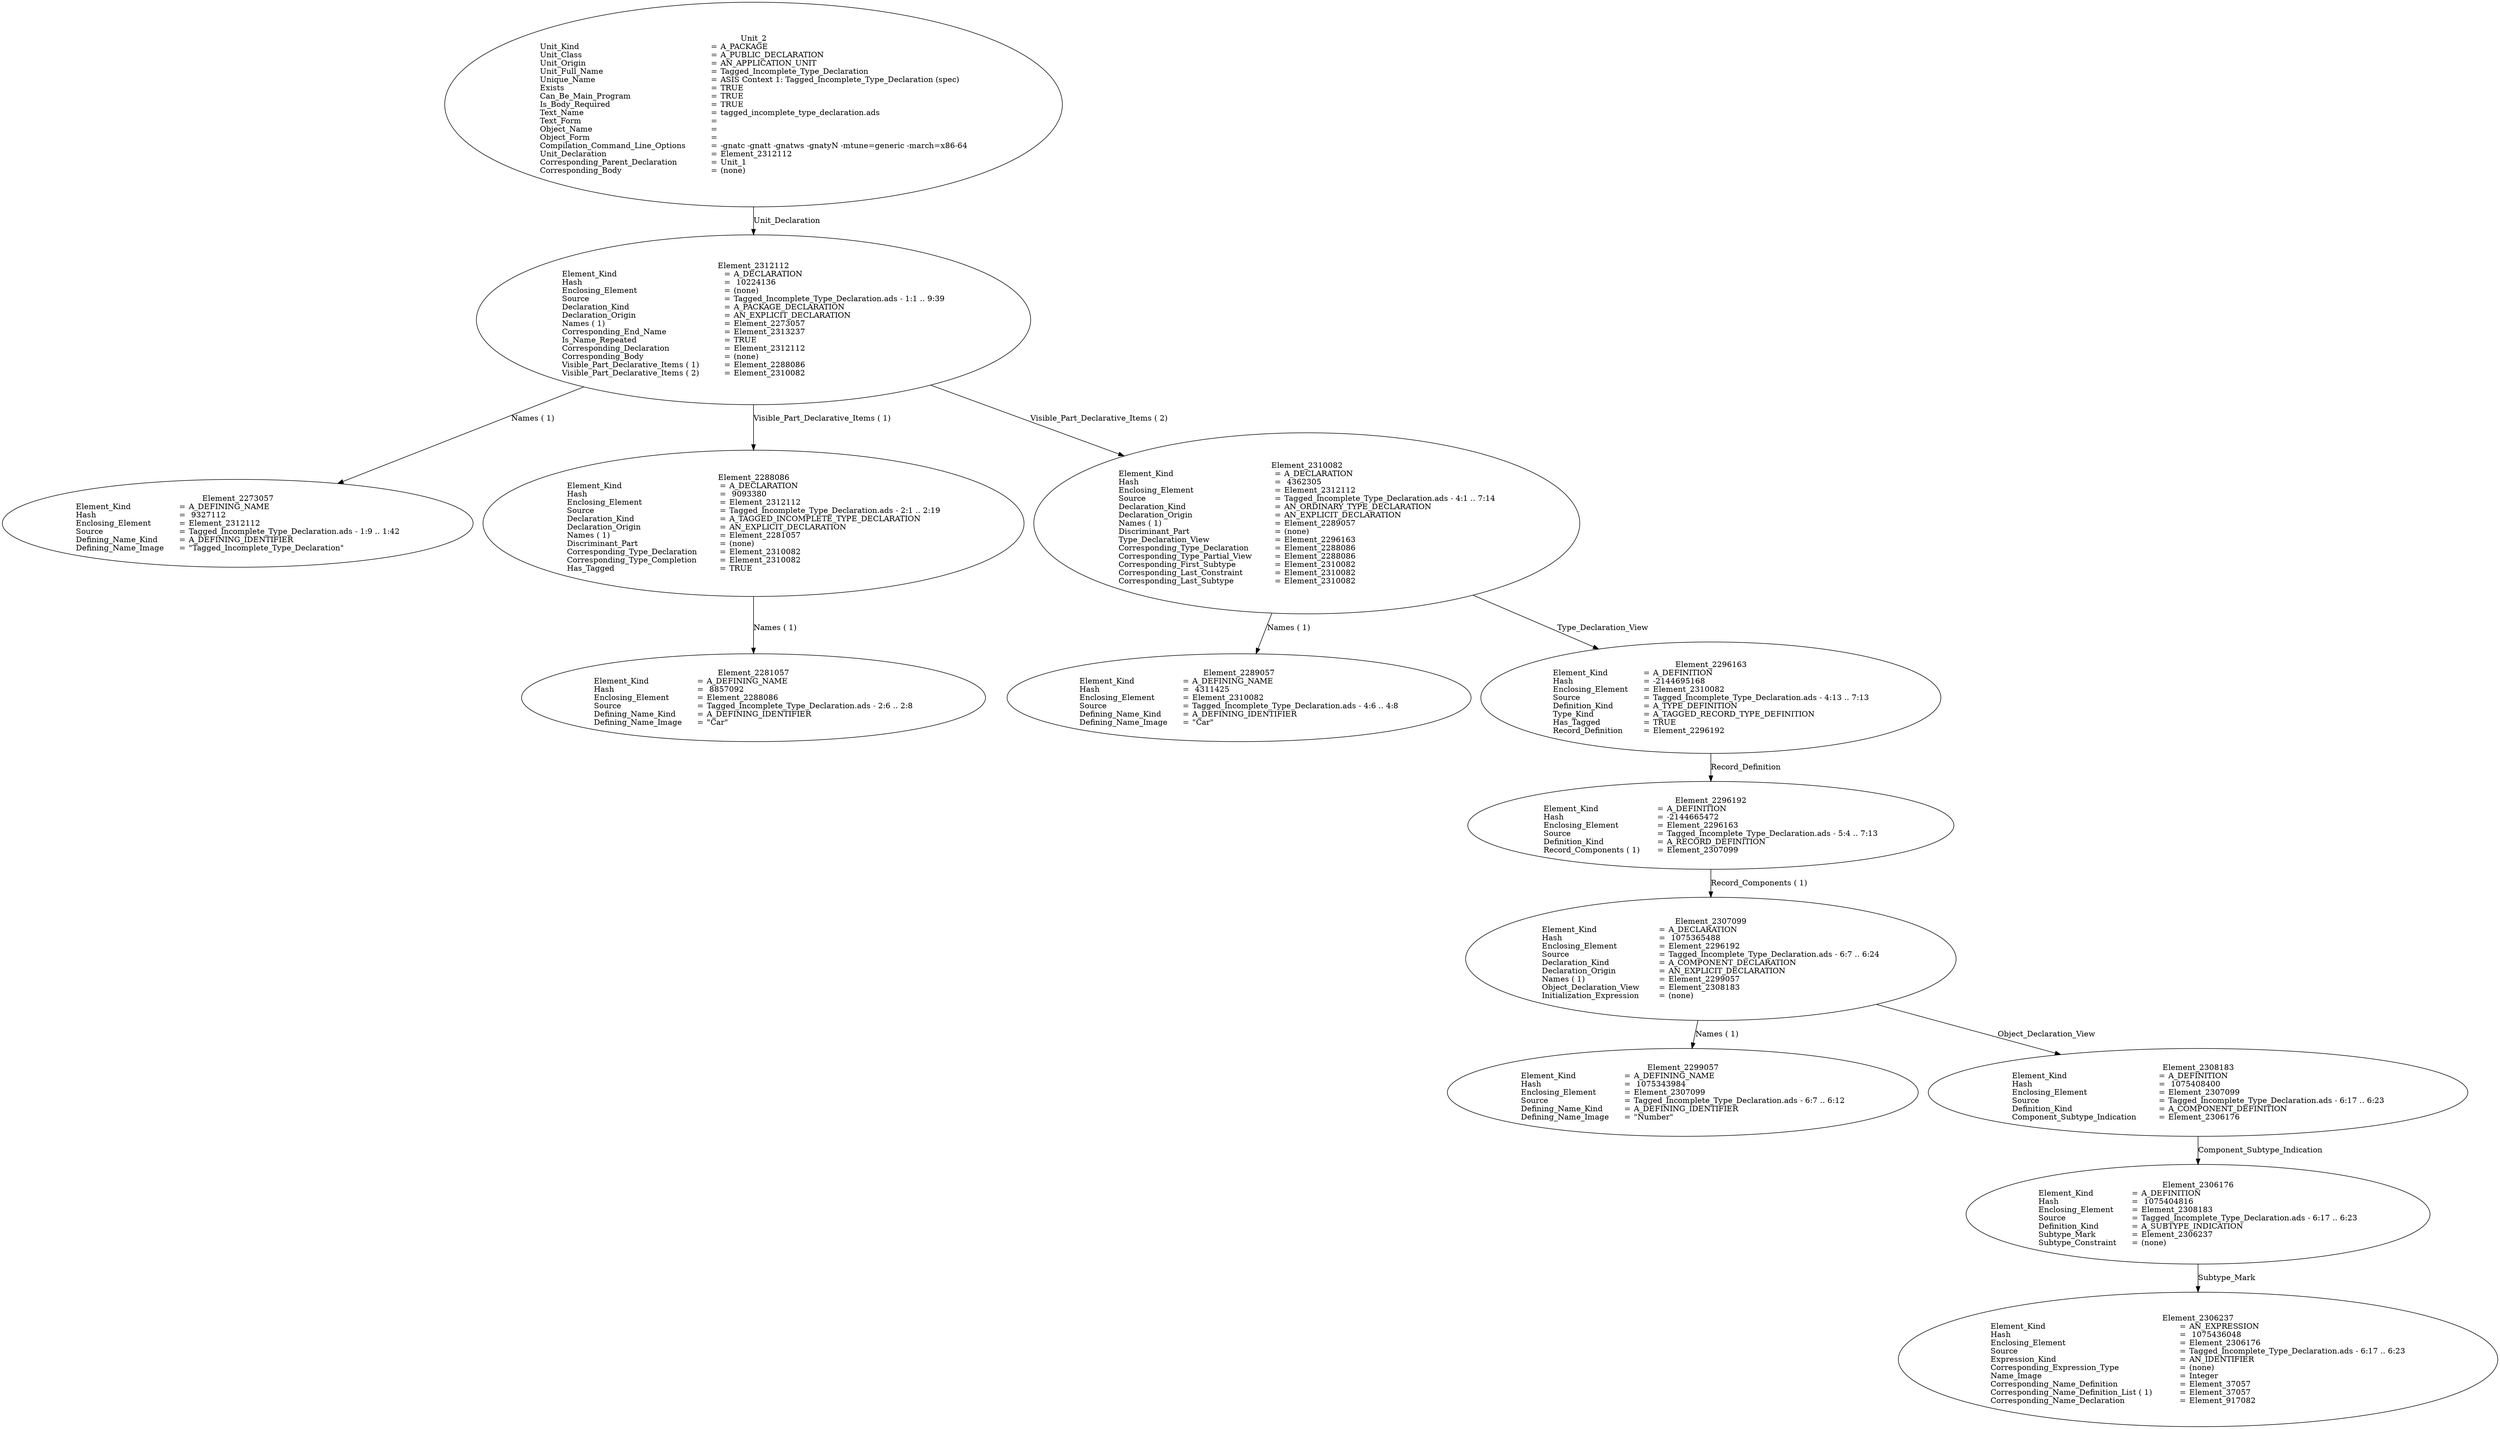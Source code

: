 digraph "tagged_incomplete_type_declaration.adt" {
  Unit_2 -> Element_2312112
      [ label=Unit_Declaration ];
  Unit_2
      [ label=<<TABLE BORDER="0" CELLBORDER="0" CELLSPACING="0" CELLPADDING="0"> 
          <TR><TD COLSPAN="3">Unit_2</TD></TR>
          <TR><TD ALIGN="LEFT">Unit_Kind   </TD><TD> = </TD><TD ALIGN="LEFT">A_PACKAGE</TD></TR>
          <TR><TD ALIGN="LEFT">Unit_Class   </TD><TD> = </TD><TD ALIGN="LEFT">A_PUBLIC_DECLARATION</TD></TR>
          <TR><TD ALIGN="LEFT">Unit_Origin   </TD><TD> = </TD><TD ALIGN="LEFT">AN_APPLICATION_UNIT</TD></TR>
          <TR><TD ALIGN="LEFT">Unit_Full_Name    </TD><TD> = </TD><TD ALIGN="LEFT">Tagged_Incomplete_Type_Declaration</TD></TR>
          <TR><TD ALIGN="LEFT">Unique_Name   </TD><TD> = </TD><TD ALIGN="LEFT">ASIS Context 1: Tagged_Incomplete_Type_Declaration (spec)</TD></TR>
          <TR><TD ALIGN="LEFT">Exists  </TD><TD> = </TD><TD ALIGN="LEFT">TRUE</TD></TR>
          <TR><TD ALIGN="LEFT">Can_Be_Main_Program     </TD><TD> = </TD><TD ALIGN="LEFT">TRUE</TD></TR>
          <TR><TD ALIGN="LEFT">Is_Body_Required     </TD><TD> = </TD><TD ALIGN="LEFT">TRUE</TD></TR>
          <TR><TD ALIGN="LEFT">Text_Name   </TD><TD> = </TD><TD ALIGN="LEFT">tagged_incomplete_type_declaration.ads</TD></TR>
          <TR><TD ALIGN="LEFT">Text_Form   </TD><TD> = </TD><TD ALIGN="LEFT"></TD></TR>
          <TR><TD ALIGN="LEFT">Object_Name   </TD><TD> = </TD><TD ALIGN="LEFT"></TD></TR>
          <TR><TD ALIGN="LEFT">Object_Form   </TD><TD> = </TD><TD ALIGN="LEFT"></TD></TR>
          <TR><TD ALIGN="LEFT">Compilation_Command_Line_Options         </TD><TD> = </TD><TD ALIGN="LEFT">-gnatc -gnatt -gnatws -gnatyN -mtune=generic -march=x86-64</TD></TR>
          <TR><TD ALIGN="LEFT">Unit_Declaration     </TD><TD> = </TD><TD ALIGN="LEFT">Element_2312112</TD></TR>
          <TR><TD ALIGN="LEFT">Corresponding_Parent_Declaration         </TD><TD> = </TD><TD ALIGN="LEFT">Unit_1</TD></TR>
          <TR><TD ALIGN="LEFT">Corresponding_Body     </TD><TD> = </TD><TD ALIGN="LEFT">(none)</TD></TR>
          </TABLE>> ];
  Element_2312112 -> Element_2273057
      [ label="Names ( 1)" ];
  Element_2312112 -> Element_2288086
      [ label="Visible_Part_Declarative_Items ( 1)" ];
  Element_2312112 -> Element_2310082
      [ label="Visible_Part_Declarative_Items ( 2)" ];
  Element_2312112
      [ label=<<TABLE BORDER="0" CELLBORDER="0" CELLSPACING="0" CELLPADDING="0"> 
          <TR><TD COLSPAN="3">Element_2312112</TD></TR>
          <TR><TD ALIGN="LEFT">Element_Kind    </TD><TD> = </TD><TD ALIGN="LEFT">A_DECLARATION</TD></TR>
          <TR><TD ALIGN="LEFT">Hash  </TD><TD> = </TD><TD ALIGN="LEFT"> 10224136</TD></TR>
          <TR><TD ALIGN="LEFT">Enclosing_Element     </TD><TD> = </TD><TD ALIGN="LEFT">(none)</TD></TR>
          <TR><TD ALIGN="LEFT">Source  </TD><TD> = </TD><TD ALIGN="LEFT">Tagged_Incomplete_Type_Declaration.ads - 1:1 .. 9:39</TD></TR>
          <TR><TD ALIGN="LEFT">Declaration_Kind     </TD><TD> = </TD><TD ALIGN="LEFT">A_PACKAGE_DECLARATION</TD></TR>
          <TR><TD ALIGN="LEFT">Declaration_Origin     </TD><TD> = </TD><TD ALIGN="LEFT">AN_EXPLICIT_DECLARATION</TD></TR>
          <TR><TD ALIGN="LEFT">Names ( 1)   </TD><TD> = </TD><TD ALIGN="LEFT">Element_2273057</TD></TR>
          <TR><TD ALIGN="LEFT">Corresponding_End_Name      </TD><TD> = </TD><TD ALIGN="LEFT">Element_2313237</TD></TR>
          <TR><TD ALIGN="LEFT">Is_Name_Repeated     </TD><TD> = </TD><TD ALIGN="LEFT">TRUE</TD></TR>
          <TR><TD ALIGN="LEFT">Corresponding_Declaration       </TD><TD> = </TD><TD ALIGN="LEFT">Element_2312112</TD></TR>
          <TR><TD ALIGN="LEFT">Corresponding_Body     </TD><TD> = </TD><TD ALIGN="LEFT">(none)</TD></TR>
          <TR><TD ALIGN="LEFT">Visible_Part_Declarative_Items ( 1)         </TD><TD> = </TD><TD ALIGN="LEFT">Element_2288086</TD></TR>
          <TR><TD ALIGN="LEFT">Visible_Part_Declarative_Items ( 2)         </TD><TD> = </TD><TD ALIGN="LEFT">Element_2310082</TD></TR>
          </TABLE>> ];
  Element_2273057
      [ label=<<TABLE BORDER="0" CELLBORDER="0" CELLSPACING="0" CELLPADDING="0"> 
          <TR><TD COLSPAN="3">Element_2273057</TD></TR>
          <TR><TD ALIGN="LEFT">Element_Kind    </TD><TD> = </TD><TD ALIGN="LEFT">A_DEFINING_NAME</TD></TR>
          <TR><TD ALIGN="LEFT">Hash  </TD><TD> = </TD><TD ALIGN="LEFT"> 9327112</TD></TR>
          <TR><TD ALIGN="LEFT">Enclosing_Element     </TD><TD> = </TD><TD ALIGN="LEFT">Element_2312112</TD></TR>
          <TR><TD ALIGN="LEFT">Source  </TD><TD> = </TD><TD ALIGN="LEFT">Tagged_Incomplete_Type_Declaration.ads - 1:9 .. 1:42</TD></TR>
          <TR><TD ALIGN="LEFT">Defining_Name_Kind     </TD><TD> = </TD><TD ALIGN="LEFT">A_DEFINING_IDENTIFIER</TD></TR>
          <TR><TD ALIGN="LEFT">Defining_Name_Image     </TD><TD> = </TD><TD ALIGN="LEFT">"Tagged_Incomplete_Type_Declaration"</TD></TR>
          </TABLE>> ];
  Element_2288086 -> Element_2281057
      [ label="Names ( 1)" ];
  Element_2288086
      [ label=<<TABLE BORDER="0" CELLBORDER="0" CELLSPACING="0" CELLPADDING="0"> 
          <TR><TD COLSPAN="3">Element_2288086</TD></TR>
          <TR><TD ALIGN="LEFT">Element_Kind    </TD><TD> = </TD><TD ALIGN="LEFT">A_DECLARATION</TD></TR>
          <TR><TD ALIGN="LEFT">Hash  </TD><TD> = </TD><TD ALIGN="LEFT"> 9093380</TD></TR>
          <TR><TD ALIGN="LEFT">Enclosing_Element     </TD><TD> = </TD><TD ALIGN="LEFT">Element_2312112</TD></TR>
          <TR><TD ALIGN="LEFT">Source  </TD><TD> = </TD><TD ALIGN="LEFT">Tagged_Incomplete_Type_Declaration.ads - 2:1 .. 2:19</TD></TR>
          <TR><TD ALIGN="LEFT">Declaration_Kind     </TD><TD> = </TD><TD ALIGN="LEFT">A_TAGGED_INCOMPLETE_TYPE_DECLARATION</TD></TR>
          <TR><TD ALIGN="LEFT">Declaration_Origin     </TD><TD> = </TD><TD ALIGN="LEFT">AN_EXPLICIT_DECLARATION</TD></TR>
          <TR><TD ALIGN="LEFT">Names ( 1)   </TD><TD> = </TD><TD ALIGN="LEFT">Element_2281057</TD></TR>
          <TR><TD ALIGN="LEFT">Discriminant_Part     </TD><TD> = </TD><TD ALIGN="LEFT">(none)</TD></TR>
          <TR><TD ALIGN="LEFT">Corresponding_Type_Declaration        </TD><TD> = </TD><TD ALIGN="LEFT">Element_2310082</TD></TR>
          <TR><TD ALIGN="LEFT">Corresponding_Type_Completion        </TD><TD> = </TD><TD ALIGN="LEFT">Element_2310082</TD></TR>
          <TR><TD ALIGN="LEFT">Has_Tagged   </TD><TD> = </TD><TD ALIGN="LEFT">TRUE</TD></TR>
          </TABLE>> ];
  Element_2281057
      [ label=<<TABLE BORDER="0" CELLBORDER="0" CELLSPACING="0" CELLPADDING="0"> 
          <TR><TD COLSPAN="3">Element_2281057</TD></TR>
          <TR><TD ALIGN="LEFT">Element_Kind    </TD><TD> = </TD><TD ALIGN="LEFT">A_DEFINING_NAME</TD></TR>
          <TR><TD ALIGN="LEFT">Hash  </TD><TD> = </TD><TD ALIGN="LEFT"> 8857092</TD></TR>
          <TR><TD ALIGN="LEFT">Enclosing_Element     </TD><TD> = </TD><TD ALIGN="LEFT">Element_2288086</TD></TR>
          <TR><TD ALIGN="LEFT">Source  </TD><TD> = </TD><TD ALIGN="LEFT">Tagged_Incomplete_Type_Declaration.ads - 2:6 .. 2:8</TD></TR>
          <TR><TD ALIGN="LEFT">Defining_Name_Kind     </TD><TD> = </TD><TD ALIGN="LEFT">A_DEFINING_IDENTIFIER</TD></TR>
          <TR><TD ALIGN="LEFT">Defining_Name_Image     </TD><TD> = </TD><TD ALIGN="LEFT">"Car"</TD></TR>
          </TABLE>> ];
  Element_2310082 -> Element_2289057
      [ label="Names ( 1)" ];
  Element_2310082 -> Element_2296163
      [ label=Type_Declaration_View ];
  Element_2310082
      [ label=<<TABLE BORDER="0" CELLBORDER="0" CELLSPACING="0" CELLPADDING="0"> 
          <TR><TD COLSPAN="3">Element_2310082</TD></TR>
          <TR><TD ALIGN="LEFT">Element_Kind    </TD><TD> = </TD><TD ALIGN="LEFT">A_DECLARATION</TD></TR>
          <TR><TD ALIGN="LEFT">Hash  </TD><TD> = </TD><TD ALIGN="LEFT"> 4362305</TD></TR>
          <TR><TD ALIGN="LEFT">Enclosing_Element     </TD><TD> = </TD><TD ALIGN="LEFT">Element_2312112</TD></TR>
          <TR><TD ALIGN="LEFT">Source  </TD><TD> = </TD><TD ALIGN="LEFT">Tagged_Incomplete_Type_Declaration.ads - 4:1 .. 7:14</TD></TR>
          <TR><TD ALIGN="LEFT">Declaration_Kind     </TD><TD> = </TD><TD ALIGN="LEFT">AN_ORDINARY_TYPE_DECLARATION</TD></TR>
          <TR><TD ALIGN="LEFT">Declaration_Origin     </TD><TD> = </TD><TD ALIGN="LEFT">AN_EXPLICIT_DECLARATION</TD></TR>
          <TR><TD ALIGN="LEFT">Names ( 1)   </TD><TD> = </TD><TD ALIGN="LEFT">Element_2289057</TD></TR>
          <TR><TD ALIGN="LEFT">Discriminant_Part     </TD><TD> = </TD><TD ALIGN="LEFT">(none)</TD></TR>
          <TR><TD ALIGN="LEFT">Type_Declaration_View      </TD><TD> = </TD><TD ALIGN="LEFT">Element_2296163</TD></TR>
          <TR><TD ALIGN="LEFT">Corresponding_Type_Declaration        </TD><TD> = </TD><TD ALIGN="LEFT">Element_2288086</TD></TR>
          <TR><TD ALIGN="LEFT">Corresponding_Type_Partial_View        </TD><TD> = </TD><TD ALIGN="LEFT">Element_2288086</TD></TR>
          <TR><TD ALIGN="LEFT">Corresponding_First_Subtype       </TD><TD> = </TD><TD ALIGN="LEFT">Element_2310082</TD></TR>
          <TR><TD ALIGN="LEFT">Corresponding_Last_Constraint        </TD><TD> = </TD><TD ALIGN="LEFT">Element_2310082</TD></TR>
          <TR><TD ALIGN="LEFT">Corresponding_Last_Subtype       </TD><TD> = </TD><TD ALIGN="LEFT">Element_2310082</TD></TR>
          </TABLE>> ];
  Element_2289057
      [ label=<<TABLE BORDER="0" CELLBORDER="0" CELLSPACING="0" CELLPADDING="0"> 
          <TR><TD COLSPAN="3">Element_2289057</TD></TR>
          <TR><TD ALIGN="LEFT">Element_Kind    </TD><TD> = </TD><TD ALIGN="LEFT">A_DEFINING_NAME</TD></TR>
          <TR><TD ALIGN="LEFT">Hash  </TD><TD> = </TD><TD ALIGN="LEFT"> 4311425</TD></TR>
          <TR><TD ALIGN="LEFT">Enclosing_Element     </TD><TD> = </TD><TD ALIGN="LEFT">Element_2310082</TD></TR>
          <TR><TD ALIGN="LEFT">Source  </TD><TD> = </TD><TD ALIGN="LEFT">Tagged_Incomplete_Type_Declaration.ads - 4:6 .. 4:8</TD></TR>
          <TR><TD ALIGN="LEFT">Defining_Name_Kind     </TD><TD> = </TD><TD ALIGN="LEFT">A_DEFINING_IDENTIFIER</TD></TR>
          <TR><TD ALIGN="LEFT">Defining_Name_Image     </TD><TD> = </TD><TD ALIGN="LEFT">"Car"</TD></TR>
          </TABLE>> ];
  Element_2296163 -> Element_2296192
      [ label=Record_Definition ];
  Element_2296163
      [ label=<<TABLE BORDER="0" CELLBORDER="0" CELLSPACING="0" CELLPADDING="0"> 
          <TR><TD COLSPAN="3">Element_2296163</TD></TR>
          <TR><TD ALIGN="LEFT">Element_Kind    </TD><TD> = </TD><TD ALIGN="LEFT">A_DEFINITION</TD></TR>
          <TR><TD ALIGN="LEFT">Hash  </TD><TD> = </TD><TD ALIGN="LEFT">-2144695168</TD></TR>
          <TR><TD ALIGN="LEFT">Enclosing_Element     </TD><TD> = </TD><TD ALIGN="LEFT">Element_2310082</TD></TR>
          <TR><TD ALIGN="LEFT">Source  </TD><TD> = </TD><TD ALIGN="LEFT">Tagged_Incomplete_Type_Declaration.ads - 4:13 .. 7:13</TD></TR>
          <TR><TD ALIGN="LEFT">Definition_Kind    </TD><TD> = </TD><TD ALIGN="LEFT">A_TYPE_DEFINITION</TD></TR>
          <TR><TD ALIGN="LEFT">Type_Kind   </TD><TD> = </TD><TD ALIGN="LEFT">A_TAGGED_RECORD_TYPE_DEFINITION</TD></TR>
          <TR><TD ALIGN="LEFT">Has_Tagged   </TD><TD> = </TD><TD ALIGN="LEFT">TRUE</TD></TR>
          <TR><TD ALIGN="LEFT">Record_Definition     </TD><TD> = </TD><TD ALIGN="LEFT">Element_2296192</TD></TR>
          </TABLE>> ];
  Element_2296192 -> Element_2307099
      [ label="Record_Components ( 1)" ];
  Element_2296192
      [ label=<<TABLE BORDER="0" CELLBORDER="0" CELLSPACING="0" CELLPADDING="0"> 
          <TR><TD COLSPAN="3">Element_2296192</TD></TR>
          <TR><TD ALIGN="LEFT">Element_Kind    </TD><TD> = </TD><TD ALIGN="LEFT">A_DEFINITION</TD></TR>
          <TR><TD ALIGN="LEFT">Hash  </TD><TD> = </TD><TD ALIGN="LEFT">-2144665472</TD></TR>
          <TR><TD ALIGN="LEFT">Enclosing_Element     </TD><TD> = </TD><TD ALIGN="LEFT">Element_2296163</TD></TR>
          <TR><TD ALIGN="LEFT">Source  </TD><TD> = </TD><TD ALIGN="LEFT">Tagged_Incomplete_Type_Declaration.ads - 5:4 .. 7:13</TD></TR>
          <TR><TD ALIGN="LEFT">Definition_Kind    </TD><TD> = </TD><TD ALIGN="LEFT">A_RECORD_DEFINITION</TD></TR>
          <TR><TD ALIGN="LEFT">Record_Components ( 1)      </TD><TD> = </TD><TD ALIGN="LEFT">Element_2307099</TD></TR>
          </TABLE>> ];
  Element_2307099 -> Element_2299057
      [ label="Names ( 1)" ];
  Element_2307099 -> Element_2308183
      [ label=Object_Declaration_View ];
  Element_2307099
      [ label=<<TABLE BORDER="0" CELLBORDER="0" CELLSPACING="0" CELLPADDING="0"> 
          <TR><TD COLSPAN="3">Element_2307099</TD></TR>
          <TR><TD ALIGN="LEFT">Element_Kind    </TD><TD> = </TD><TD ALIGN="LEFT">A_DECLARATION</TD></TR>
          <TR><TD ALIGN="LEFT">Hash  </TD><TD> = </TD><TD ALIGN="LEFT"> 1075365488</TD></TR>
          <TR><TD ALIGN="LEFT">Enclosing_Element     </TD><TD> = </TD><TD ALIGN="LEFT">Element_2296192</TD></TR>
          <TR><TD ALIGN="LEFT">Source  </TD><TD> = </TD><TD ALIGN="LEFT">Tagged_Incomplete_Type_Declaration.ads - 6:7 .. 6:24</TD></TR>
          <TR><TD ALIGN="LEFT">Declaration_Kind     </TD><TD> = </TD><TD ALIGN="LEFT">A_COMPONENT_DECLARATION</TD></TR>
          <TR><TD ALIGN="LEFT">Declaration_Origin     </TD><TD> = </TD><TD ALIGN="LEFT">AN_EXPLICIT_DECLARATION</TD></TR>
          <TR><TD ALIGN="LEFT">Names ( 1)   </TD><TD> = </TD><TD ALIGN="LEFT">Element_2299057</TD></TR>
          <TR><TD ALIGN="LEFT">Object_Declaration_View      </TD><TD> = </TD><TD ALIGN="LEFT">Element_2308183</TD></TR>
          <TR><TD ALIGN="LEFT">Initialization_Expression       </TD><TD> = </TD><TD ALIGN="LEFT">(none)</TD></TR>
          </TABLE>> ];
  Element_2299057
      [ label=<<TABLE BORDER="0" CELLBORDER="0" CELLSPACING="0" CELLPADDING="0"> 
          <TR><TD COLSPAN="3">Element_2299057</TD></TR>
          <TR><TD ALIGN="LEFT">Element_Kind    </TD><TD> = </TD><TD ALIGN="LEFT">A_DEFINING_NAME</TD></TR>
          <TR><TD ALIGN="LEFT">Hash  </TD><TD> = </TD><TD ALIGN="LEFT"> 1075343984</TD></TR>
          <TR><TD ALIGN="LEFT">Enclosing_Element     </TD><TD> = </TD><TD ALIGN="LEFT">Element_2307099</TD></TR>
          <TR><TD ALIGN="LEFT">Source  </TD><TD> = </TD><TD ALIGN="LEFT">Tagged_Incomplete_Type_Declaration.ads - 6:7 .. 6:12</TD></TR>
          <TR><TD ALIGN="LEFT">Defining_Name_Kind     </TD><TD> = </TD><TD ALIGN="LEFT">A_DEFINING_IDENTIFIER</TD></TR>
          <TR><TD ALIGN="LEFT">Defining_Name_Image     </TD><TD> = </TD><TD ALIGN="LEFT">"Number"</TD></TR>
          </TABLE>> ];
  Element_2308183 -> Element_2306176
      [ label=Component_Subtype_Indication ];
  Element_2308183
      [ label=<<TABLE BORDER="0" CELLBORDER="0" CELLSPACING="0" CELLPADDING="0"> 
          <TR><TD COLSPAN="3">Element_2308183</TD></TR>
          <TR><TD ALIGN="LEFT">Element_Kind    </TD><TD> = </TD><TD ALIGN="LEFT">A_DEFINITION</TD></TR>
          <TR><TD ALIGN="LEFT">Hash  </TD><TD> = </TD><TD ALIGN="LEFT"> 1075408400</TD></TR>
          <TR><TD ALIGN="LEFT">Enclosing_Element     </TD><TD> = </TD><TD ALIGN="LEFT">Element_2307099</TD></TR>
          <TR><TD ALIGN="LEFT">Source  </TD><TD> = </TD><TD ALIGN="LEFT">Tagged_Incomplete_Type_Declaration.ads - 6:17 .. 6:23</TD></TR>
          <TR><TD ALIGN="LEFT">Definition_Kind    </TD><TD> = </TD><TD ALIGN="LEFT">A_COMPONENT_DEFINITION</TD></TR>
          <TR><TD ALIGN="LEFT">Component_Subtype_Indication        </TD><TD> = </TD><TD ALIGN="LEFT">Element_2306176</TD></TR>
          </TABLE>> ];
  Element_2306176 -> Element_2306237
      [ label=Subtype_Mark ];
  Element_2306176
      [ label=<<TABLE BORDER="0" CELLBORDER="0" CELLSPACING="0" CELLPADDING="0"> 
          <TR><TD COLSPAN="3">Element_2306176</TD></TR>
          <TR><TD ALIGN="LEFT">Element_Kind    </TD><TD> = </TD><TD ALIGN="LEFT">A_DEFINITION</TD></TR>
          <TR><TD ALIGN="LEFT">Hash  </TD><TD> = </TD><TD ALIGN="LEFT"> 1075404816</TD></TR>
          <TR><TD ALIGN="LEFT">Enclosing_Element     </TD><TD> = </TD><TD ALIGN="LEFT">Element_2308183</TD></TR>
          <TR><TD ALIGN="LEFT">Source  </TD><TD> = </TD><TD ALIGN="LEFT">Tagged_Incomplete_Type_Declaration.ads - 6:17 .. 6:23</TD></TR>
          <TR><TD ALIGN="LEFT">Definition_Kind    </TD><TD> = </TD><TD ALIGN="LEFT">A_SUBTYPE_INDICATION</TD></TR>
          <TR><TD ALIGN="LEFT">Subtype_Mark    </TD><TD> = </TD><TD ALIGN="LEFT">Element_2306237</TD></TR>
          <TR><TD ALIGN="LEFT">Subtype_Constraint     </TD><TD> = </TD><TD ALIGN="LEFT">(none)</TD></TR>
          </TABLE>> ];
  Element_2306237
      [ label=<<TABLE BORDER="0" CELLBORDER="0" CELLSPACING="0" CELLPADDING="0"> 
          <TR><TD COLSPAN="3">Element_2306237</TD></TR>
          <TR><TD ALIGN="LEFT">Element_Kind    </TD><TD> = </TD><TD ALIGN="LEFT">AN_EXPRESSION</TD></TR>
          <TR><TD ALIGN="LEFT">Hash  </TD><TD> = </TD><TD ALIGN="LEFT"> 1075436048</TD></TR>
          <TR><TD ALIGN="LEFT">Enclosing_Element     </TD><TD> = </TD><TD ALIGN="LEFT">Element_2306176</TD></TR>
          <TR><TD ALIGN="LEFT">Source  </TD><TD> = </TD><TD ALIGN="LEFT">Tagged_Incomplete_Type_Declaration.ads - 6:17 .. 6:23</TD></TR>
          <TR><TD ALIGN="LEFT">Expression_Kind    </TD><TD> = </TD><TD ALIGN="LEFT">AN_IDENTIFIER</TD></TR>
          <TR><TD ALIGN="LEFT">Corresponding_Expression_Type        </TD><TD> = </TD><TD ALIGN="LEFT">(none)</TD></TR>
          <TR><TD ALIGN="LEFT">Name_Image   </TD><TD> = </TD><TD ALIGN="LEFT">Integer</TD></TR>
          <TR><TD ALIGN="LEFT">Corresponding_Name_Definition        </TD><TD> = </TD><TD ALIGN="LEFT">Element_37057</TD></TR>
          <TR><TD ALIGN="LEFT">Corresponding_Name_Definition_List ( 1)          </TD><TD> = </TD><TD ALIGN="LEFT">Element_37057</TD></TR>
          <TR><TD ALIGN="LEFT">Corresponding_Name_Declaration        </TD><TD> = </TD><TD ALIGN="LEFT">Element_917082</TD></TR>
          </TABLE>> ]
}
